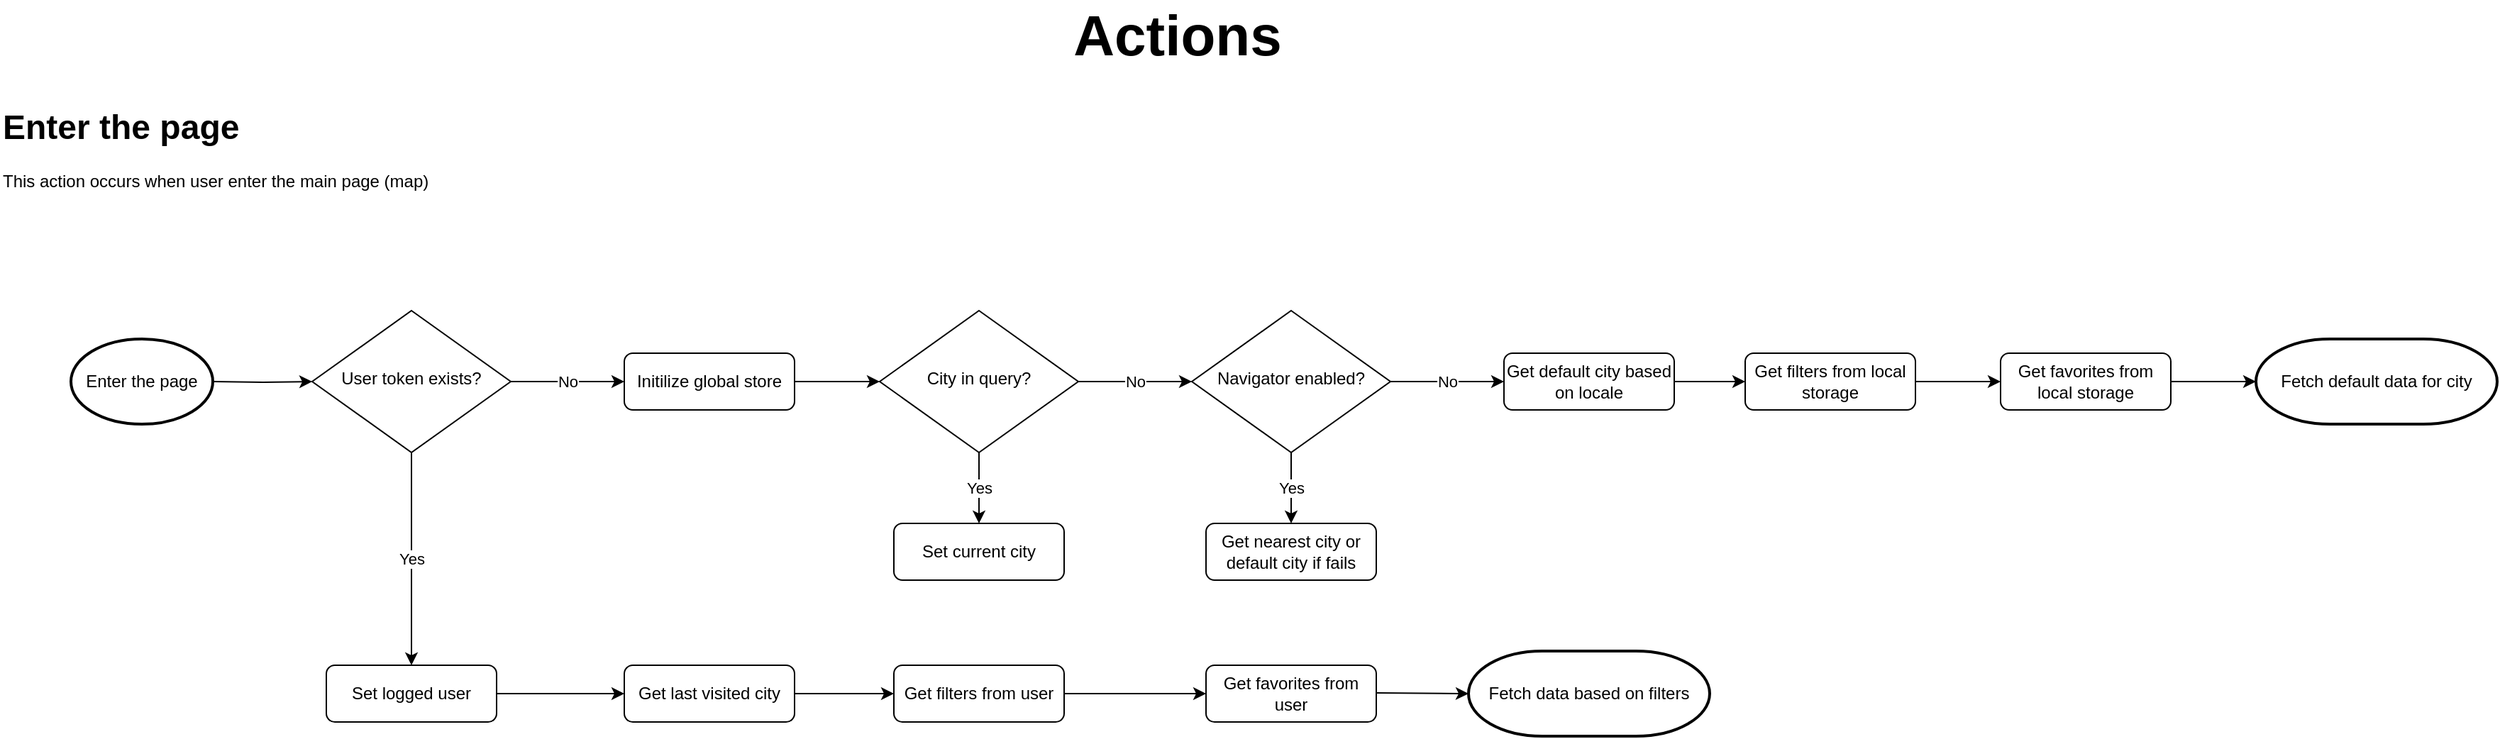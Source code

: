 <mxfile version="24.7.16">
  <diagram id="C5RBs43oDa-KdzZeNtuy" name="Page-1">
    <mxGraphModel dx="2100" dy="1060" grid="1" gridSize="10" guides="1" tooltips="1" connect="1" arrows="1" fold="1" page="1" pageScale="1" pageWidth="827" pageHeight="1169" math="0" shadow="0">
      <root>
        <mxCell id="WIyWlLk6GJQsqaUBKTNV-0" />
        <mxCell id="WIyWlLk6GJQsqaUBKTNV-1" parent="WIyWlLk6GJQsqaUBKTNV-0" />
        <mxCell id="gbu5a8fio2I_UsqKPN-Q-2" style="edgeStyle=orthogonalEdgeStyle;rounded=0;orthogonalLoop=1;jettySize=auto;html=1;entryX=0;entryY=0.5;entryDx=0;entryDy=0;" parent="WIyWlLk6GJQsqaUBKTNV-1" target="WIyWlLk6GJQsqaUBKTNV-10" edge="1">
          <mxGeometry relative="1" as="geometry">
            <mxPoint x="200" y="270.0" as="sourcePoint" />
          </mxGeometry>
        </mxCell>
        <mxCell id="WIyWlLk6GJQsqaUBKTNV-10" value="User token exists?" style="rhombus;whiteSpace=wrap;html=1;shadow=0;fontFamily=Helvetica;fontSize=12;align=center;strokeWidth=1;spacing=6;spacingTop=-4;" parent="WIyWlLk6GJQsqaUBKTNV-1" vertex="1">
          <mxGeometry x="270" y="220" width="140" height="100" as="geometry" />
        </mxCell>
        <mxCell id="gbu5a8fio2I_UsqKPN-Q-20" style="edgeStyle=orthogonalEdgeStyle;rounded=0;orthogonalLoop=1;jettySize=auto;html=1;entryX=0;entryY=0.5;entryDx=0;entryDy=0;" parent="WIyWlLk6GJQsqaUBKTNV-1" source="WIyWlLk6GJQsqaUBKTNV-11" target="gbu5a8fio2I_UsqKPN-Q-58" edge="1">
          <mxGeometry relative="1" as="geometry" />
        </mxCell>
        <mxCell id="WIyWlLk6GJQsqaUBKTNV-11" value="Set logged user" style="rounded=1;whiteSpace=wrap;html=1;fontSize=12;glass=0;strokeWidth=1;shadow=0;" parent="WIyWlLk6GJQsqaUBKTNV-1" vertex="1">
          <mxGeometry x="280" y="470" width="120" height="40" as="geometry" />
        </mxCell>
        <mxCell id="gbu5a8fio2I_UsqKPN-Q-0" value="&lt;h1 style=&quot;margin-top: 0px;&quot;&gt;Enter the page&lt;/h1&gt;&lt;div&gt;This action occurs when user enter the main page (map)&lt;/div&gt;&lt;div&gt;&lt;br&gt;&lt;/div&gt;" style="text;html=1;whiteSpace=wrap;overflow=hidden;rounded=0;" parent="WIyWlLk6GJQsqaUBKTNV-1" vertex="1">
          <mxGeometry x="50" y="70" width="350" height="120" as="geometry" />
        </mxCell>
        <mxCell id="gbu5a8fio2I_UsqKPN-Q-1" value="&lt;b&gt;&lt;font style=&quot;font-size: 40px;&quot;&gt;Actions&lt;/font&gt;&lt;/b&gt;" style="text;html=1;align=center;verticalAlign=middle;whiteSpace=wrap;rounded=0;" parent="WIyWlLk6GJQsqaUBKTNV-1" vertex="1">
          <mxGeometry x="790" y="10" width="180" height="30" as="geometry" />
        </mxCell>
        <mxCell id="gbu5a8fio2I_UsqKPN-Q-24" style="edgeStyle=orthogonalEdgeStyle;rounded=0;orthogonalLoop=1;jettySize=auto;html=1;entryX=0;entryY=0.5;entryDx=0;entryDy=0;" parent="WIyWlLk6GJQsqaUBKTNV-1" source="gbu5a8fio2I_UsqKPN-Q-4" target="gbu5a8fio2I_UsqKPN-Q-23" edge="1">
          <mxGeometry relative="1" as="geometry" />
        </mxCell>
        <mxCell id="gbu5a8fio2I_UsqKPN-Q-4" value="Initilize global store" style="rounded=1;whiteSpace=wrap;html=1;fontSize=12;glass=0;strokeWidth=1;shadow=0;" parent="WIyWlLk6GJQsqaUBKTNV-1" vertex="1">
          <mxGeometry x="490" y="250" width="120" height="40" as="geometry" />
        </mxCell>
        <mxCell id="gbu5a8fio2I_UsqKPN-Q-9" value="" style="endArrow=classic;html=1;rounded=0;exitX=1;exitY=0.5;exitDx=0;exitDy=0;entryX=0;entryY=0.5;entryDx=0;entryDy=0;" parent="WIyWlLk6GJQsqaUBKTNV-1" source="WIyWlLk6GJQsqaUBKTNV-10" target="gbu5a8fio2I_UsqKPN-Q-4" edge="1">
          <mxGeometry relative="1" as="geometry">
            <mxPoint x="390" y="400" as="sourcePoint" />
            <mxPoint x="490" y="400" as="targetPoint" />
          </mxGeometry>
        </mxCell>
        <mxCell id="gbu5a8fio2I_UsqKPN-Q-10" value="No" style="edgeLabel;resizable=0;html=1;;align=center;verticalAlign=middle;" parent="gbu5a8fio2I_UsqKPN-Q-9" connectable="0" vertex="1">
          <mxGeometry relative="1" as="geometry" />
        </mxCell>
        <mxCell id="gbu5a8fio2I_UsqKPN-Q-12" value="" style="endArrow=classic;html=1;rounded=0;exitX=0.5;exitY=1;exitDx=0;exitDy=0;entryX=0.5;entryY=0;entryDx=0;entryDy=0;" parent="WIyWlLk6GJQsqaUBKTNV-1" source="WIyWlLk6GJQsqaUBKTNV-10" target="WIyWlLk6GJQsqaUBKTNV-11" edge="1">
          <mxGeometry relative="1" as="geometry">
            <mxPoint x="420" y="280" as="sourcePoint" />
            <mxPoint x="540" y="280" as="targetPoint" />
          </mxGeometry>
        </mxCell>
        <mxCell id="gbu5a8fio2I_UsqKPN-Q-13" value="Yes" style="edgeLabel;resizable=0;html=1;;align=center;verticalAlign=middle;" parent="gbu5a8fio2I_UsqKPN-Q-12" connectable="0" vertex="1">
          <mxGeometry relative="1" as="geometry" />
        </mxCell>
        <mxCell id="gbu5a8fio2I_UsqKPN-Q-18" value="Enter the page" style="strokeWidth=2;html=1;shape=mxgraph.flowchart.start_1;whiteSpace=wrap;" parent="WIyWlLk6GJQsqaUBKTNV-1" vertex="1">
          <mxGeometry x="100" y="240" width="100" height="60" as="geometry" />
        </mxCell>
        <mxCell id="gbu5a8fio2I_UsqKPN-Q-23" value="City in query?" style="rhombus;whiteSpace=wrap;html=1;shadow=0;fontFamily=Helvetica;fontSize=12;align=center;strokeWidth=1;spacing=6;spacingTop=-4;" parent="WIyWlLk6GJQsqaUBKTNV-1" vertex="1">
          <mxGeometry x="670" y="220" width="140" height="100" as="geometry" />
        </mxCell>
        <mxCell id="gbu5a8fio2I_UsqKPN-Q-29" value="" style="endArrow=classic;html=1;rounded=0;exitX=1;exitY=0.5;exitDx=0;exitDy=0;entryX=0;entryY=0.5;entryDx=0;entryDy=0;" parent="WIyWlLk6GJQsqaUBKTNV-1" source="gbu5a8fio2I_UsqKPN-Q-23" target="gbu5a8fio2I_UsqKPN-Q-37" edge="1">
          <mxGeometry relative="1" as="geometry">
            <mxPoint x="810" y="269.47" as="sourcePoint" />
            <mxPoint x="890" y="269.47" as="targetPoint" />
          </mxGeometry>
        </mxCell>
        <mxCell id="gbu5a8fio2I_UsqKPN-Q-30" value="No" style="edgeLabel;resizable=0;html=1;;align=center;verticalAlign=middle;" parent="gbu5a8fio2I_UsqKPN-Q-29" connectable="0" vertex="1">
          <mxGeometry relative="1" as="geometry" />
        </mxCell>
        <mxCell id="gbu5a8fio2I_UsqKPN-Q-31" value="Set current city" style="rounded=1;whiteSpace=wrap;html=1;fontSize=12;glass=0;strokeWidth=1;shadow=0;" parent="WIyWlLk6GJQsqaUBKTNV-1" vertex="1">
          <mxGeometry x="680" y="370" width="120" height="40" as="geometry" />
        </mxCell>
        <mxCell id="gbu5a8fio2I_UsqKPN-Q-34" value="" style="endArrow=classic;html=1;rounded=0;exitX=0.5;exitY=1;exitDx=0;exitDy=0;entryX=0.5;entryY=0;entryDx=0;entryDy=0;" parent="WIyWlLk6GJQsqaUBKTNV-1" source="gbu5a8fio2I_UsqKPN-Q-23" target="gbu5a8fio2I_UsqKPN-Q-31" edge="1">
          <mxGeometry relative="1" as="geometry">
            <mxPoint x="739.47" y="330" as="sourcePoint" />
            <mxPoint x="740" y="350" as="targetPoint" />
          </mxGeometry>
        </mxCell>
        <mxCell id="gbu5a8fio2I_UsqKPN-Q-35" value="Yes" style="edgeLabel;resizable=0;html=1;;align=center;verticalAlign=middle;" parent="gbu5a8fio2I_UsqKPN-Q-34" connectable="0" vertex="1">
          <mxGeometry relative="1" as="geometry" />
        </mxCell>
        <mxCell id="gbu5a8fio2I_UsqKPN-Q-37" value="Navigator enabled?" style="rhombus;whiteSpace=wrap;html=1;shadow=0;fontFamily=Helvetica;fontSize=12;align=center;strokeWidth=1;spacing=6;spacingTop=-4;" parent="WIyWlLk6GJQsqaUBKTNV-1" vertex="1">
          <mxGeometry x="890" y="220" width="140" height="100" as="geometry" />
        </mxCell>
        <mxCell id="gbu5a8fio2I_UsqKPN-Q-48" value="" style="endArrow=classic;html=1;rounded=0;exitX=0.5;exitY=1;exitDx=0;exitDy=0;entryX=0.5;entryY=0;entryDx=0;entryDy=0;" parent="WIyWlLk6GJQsqaUBKTNV-1" source="gbu5a8fio2I_UsqKPN-Q-37" target="gbu5a8fio2I_UsqKPN-Q-51" edge="1">
          <mxGeometry relative="1" as="geometry">
            <mxPoint x="920" y="400" as="sourcePoint" />
            <mxPoint x="960" y="350" as="targetPoint" />
          </mxGeometry>
        </mxCell>
        <mxCell id="gbu5a8fio2I_UsqKPN-Q-49" value="Yes" style="edgeLabel;resizable=0;html=1;;align=center;verticalAlign=middle;" parent="gbu5a8fio2I_UsqKPN-Q-48" connectable="0" vertex="1">
          <mxGeometry relative="1" as="geometry" />
        </mxCell>
        <mxCell id="gbu5a8fio2I_UsqKPN-Q-51" value="Get nearest city or default city if fails" style="rounded=1;whiteSpace=wrap;html=1;fontSize=12;glass=0;strokeWidth=1;shadow=0;" parent="WIyWlLk6GJQsqaUBKTNV-1" vertex="1">
          <mxGeometry x="900" y="370" width="120" height="40" as="geometry" />
        </mxCell>
        <mxCell id="gbu5a8fio2I_UsqKPN-Q-62" style="edgeStyle=orthogonalEdgeStyle;rounded=0;orthogonalLoop=1;jettySize=auto;html=1;entryX=0;entryY=0.5;entryDx=0;entryDy=0;" parent="WIyWlLk6GJQsqaUBKTNV-1" source="gbu5a8fio2I_UsqKPN-Q-53" edge="1" target="enq22YCM1bf6b5Zavswr-3">
          <mxGeometry relative="1" as="geometry">
            <mxPoint x="1300" y="270" as="targetPoint" />
          </mxGeometry>
        </mxCell>
        <mxCell id="gbu5a8fio2I_UsqKPN-Q-53" value="Get default city based on locale" style="rounded=1;whiteSpace=wrap;html=1;fontSize=12;glass=0;strokeWidth=1;shadow=0;" parent="WIyWlLk6GJQsqaUBKTNV-1" vertex="1">
          <mxGeometry x="1110" y="250" width="120" height="40" as="geometry" />
        </mxCell>
        <mxCell id="gbu5a8fio2I_UsqKPN-Q-55" value="" style="endArrow=classic;html=1;rounded=0;exitX=1;exitY=0.5;exitDx=0;exitDy=0;entryX=0;entryY=0.5;entryDx=0;entryDy=0;" parent="WIyWlLk6GJQsqaUBKTNV-1" source="gbu5a8fio2I_UsqKPN-Q-37" target="gbu5a8fio2I_UsqKPN-Q-53" edge="1">
          <mxGeometry relative="1" as="geometry">
            <mxPoint x="820" y="280" as="sourcePoint" />
            <mxPoint x="900" y="280" as="targetPoint" />
          </mxGeometry>
        </mxCell>
        <mxCell id="gbu5a8fio2I_UsqKPN-Q-56" value="No" style="edgeLabel;resizable=0;html=1;;align=center;verticalAlign=middle;" parent="gbu5a8fio2I_UsqKPN-Q-55" connectable="0" vertex="1">
          <mxGeometry relative="1" as="geometry" />
        </mxCell>
        <mxCell id="gbu5a8fio2I_UsqKPN-Q-64" style="edgeStyle=orthogonalEdgeStyle;rounded=0;orthogonalLoop=1;jettySize=auto;html=1;entryX=0;entryY=0.5;entryDx=0;entryDy=0;" parent="WIyWlLk6GJQsqaUBKTNV-1" source="gbu5a8fio2I_UsqKPN-Q-57" edge="1">
          <mxGeometry relative="1" as="geometry">
            <mxPoint x="900" y="490" as="targetPoint" />
          </mxGeometry>
        </mxCell>
        <mxCell id="gbu5a8fio2I_UsqKPN-Q-57" value="Get filters from user" style="rounded=1;whiteSpace=wrap;html=1;fontSize=12;glass=0;strokeWidth=1;shadow=0;" parent="WIyWlLk6GJQsqaUBKTNV-1" vertex="1">
          <mxGeometry x="680" y="470" width="120" height="40" as="geometry" />
        </mxCell>
        <mxCell id="gbu5a8fio2I_UsqKPN-Q-59" style="edgeStyle=orthogonalEdgeStyle;rounded=0;orthogonalLoop=1;jettySize=auto;html=1;entryX=0;entryY=0.5;entryDx=0;entryDy=0;" parent="WIyWlLk6GJQsqaUBKTNV-1" source="gbu5a8fio2I_UsqKPN-Q-58" target="gbu5a8fio2I_UsqKPN-Q-57" edge="1">
          <mxGeometry relative="1" as="geometry" />
        </mxCell>
        <mxCell id="gbu5a8fio2I_UsqKPN-Q-58" value="Get last visited city" style="rounded=1;whiteSpace=wrap;html=1;fontSize=12;glass=0;strokeWidth=1;shadow=0;" parent="WIyWlLk6GJQsqaUBKTNV-1" vertex="1">
          <mxGeometry x="490" y="470" width="120" height="40" as="geometry" />
        </mxCell>
        <mxCell id="gbu5a8fio2I_UsqKPN-Q-65" value="Fetch data based on filters" style="strokeWidth=2;html=1;shape=mxgraph.flowchart.terminator;whiteSpace=wrap;" parent="WIyWlLk6GJQsqaUBKTNV-1" vertex="1">
          <mxGeometry x="1085" y="460" width="170" height="60" as="geometry" />
        </mxCell>
        <mxCell id="gbu5a8fio2I_UsqKPN-Q-66" value="Fetch default data for city" style="strokeWidth=2;html=1;shape=mxgraph.flowchart.terminator;whiteSpace=wrap;" parent="WIyWlLk6GJQsqaUBKTNV-1" vertex="1">
          <mxGeometry x="1640" y="240" width="170" height="60" as="geometry" />
        </mxCell>
        <mxCell id="enq22YCM1bf6b5Zavswr-0" value="Get favorites from user" style="rounded=1;whiteSpace=wrap;html=1;fontSize=12;glass=0;strokeWidth=1;shadow=0;" vertex="1" parent="WIyWlLk6GJQsqaUBKTNV-1">
          <mxGeometry x="900" y="470" width="120" height="40" as="geometry" />
        </mxCell>
        <mxCell id="enq22YCM1bf6b5Zavswr-1" style="edgeStyle=orthogonalEdgeStyle;rounded=0;orthogonalLoop=1;jettySize=auto;html=1;entryX=0;entryY=0.5;entryDx=0;entryDy=0;entryPerimeter=0;" edge="1" parent="WIyWlLk6GJQsqaUBKTNV-1" target="gbu5a8fio2I_UsqKPN-Q-65">
          <mxGeometry relative="1" as="geometry">
            <mxPoint x="1120" y="489.52" as="targetPoint" />
            <mxPoint x="1020" y="489.52" as="sourcePoint" />
          </mxGeometry>
        </mxCell>
        <mxCell id="enq22YCM1bf6b5Zavswr-2" style="edgeStyle=orthogonalEdgeStyle;rounded=0;orthogonalLoop=1;jettySize=auto;html=1;entryX=0;entryY=0.5;entryDx=0;entryDy=0;" edge="1" parent="WIyWlLk6GJQsqaUBKTNV-1" source="enq22YCM1bf6b5Zavswr-3" target="enq22YCM1bf6b5Zavswr-4">
          <mxGeometry relative="1" as="geometry">
            <mxPoint x="1340" y="380" as="targetPoint" />
          </mxGeometry>
        </mxCell>
        <mxCell id="enq22YCM1bf6b5Zavswr-3" value="Get filters from local storage" style="rounded=1;whiteSpace=wrap;html=1;fontSize=12;glass=0;strokeWidth=1;shadow=0;" vertex="1" parent="WIyWlLk6GJQsqaUBKTNV-1">
          <mxGeometry x="1280" y="250" width="120" height="40" as="geometry" />
        </mxCell>
        <mxCell id="enq22YCM1bf6b5Zavswr-4" value="Get favorites from local storage" style="rounded=1;whiteSpace=wrap;html=1;fontSize=12;glass=0;strokeWidth=1;shadow=0;" vertex="1" parent="WIyWlLk6GJQsqaUBKTNV-1">
          <mxGeometry x="1460" y="250" width="120" height="40" as="geometry" />
        </mxCell>
        <mxCell id="enq22YCM1bf6b5Zavswr-7" style="edgeStyle=orthogonalEdgeStyle;rounded=0;orthogonalLoop=1;jettySize=auto;html=1;entryX=0;entryY=0.5;entryDx=0;entryDy=0;entryPerimeter=0;" edge="1" parent="WIyWlLk6GJQsqaUBKTNV-1" source="enq22YCM1bf6b5Zavswr-4" target="gbu5a8fio2I_UsqKPN-Q-66">
          <mxGeometry relative="1" as="geometry" />
        </mxCell>
      </root>
    </mxGraphModel>
  </diagram>
</mxfile>

